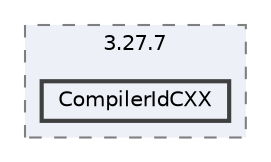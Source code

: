 digraph "CompilerIdCXX"
{
 // LATEX_PDF_SIZE
  bgcolor="transparent";
  edge [fontname=Helvetica,fontsize=10,labelfontname=Helvetica,labelfontsize=10];
  node [fontname=Helvetica,fontsize=10,shape=box,height=0.2,width=0.4];
  compound=true
  subgraph clusterdir_e16e69ae68e9a72bca30b442073063a7 {
    graph [ bgcolor="#edf0f7", pencolor="grey50", label="3.27.7", fontname=Helvetica,fontsize=10 style="filled,dashed", URL="dir_e16e69ae68e9a72bca30b442073063a7.html",tooltip=""]
  dir_db677929a2431aa98afad2eedcd9a09b [label="CompilerIdCXX", fillcolor="#edf0f7", color="grey25", style="filled,bold", URL="dir_db677929a2431aa98afad2eedcd9a09b.html",tooltip=""];
  }
}

